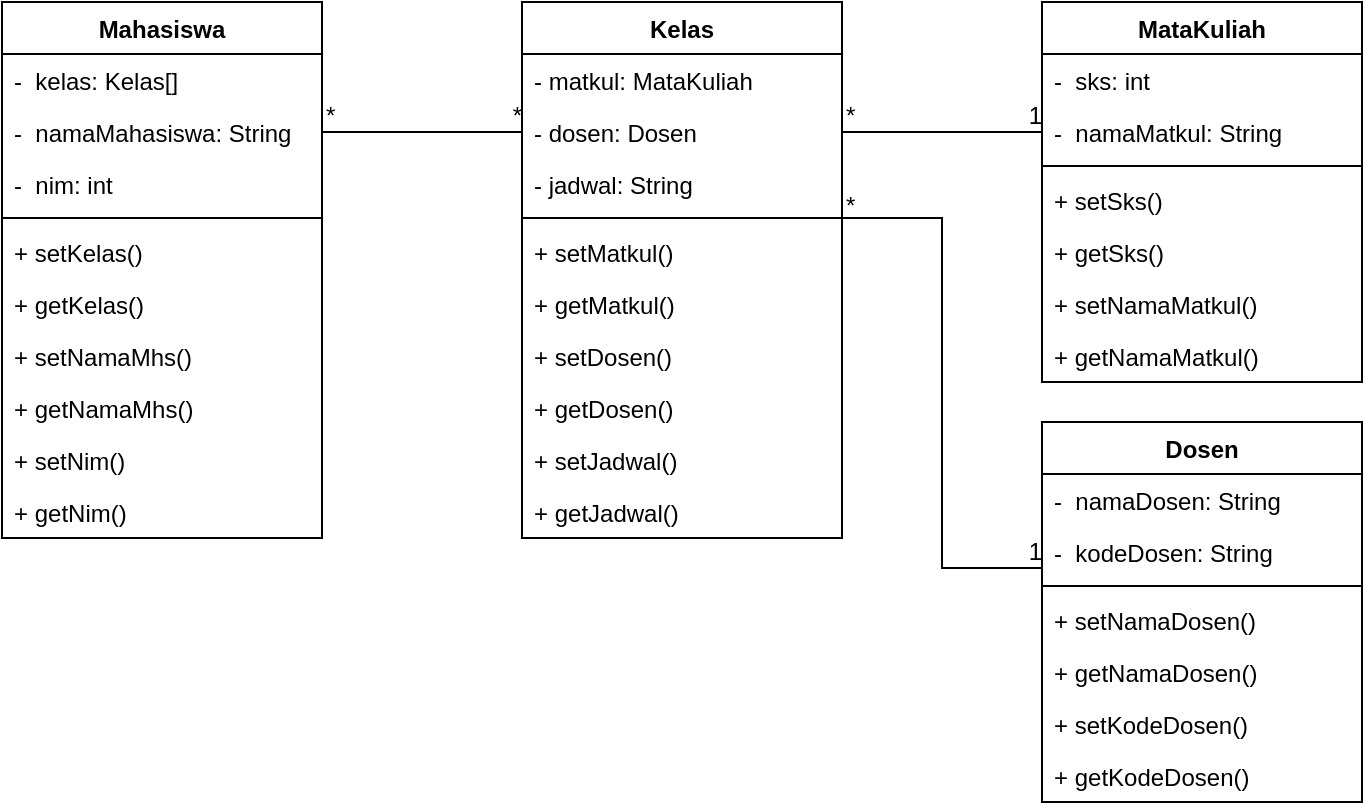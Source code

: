 <mxfile version="17.0.0" type="github">
  <diagram id="q_YGxcUKB4eI_4HNcxIU" name="Page-1">
    <mxGraphModel dx="938" dy="1715" grid="1" gridSize="10" guides="1" tooltips="1" connect="1" arrows="1" fold="1" page="1" pageScale="1" pageWidth="827" pageHeight="1169" math="0" shadow="0">
      <root>
        <mxCell id="0" />
        <mxCell id="1" parent="0" />
        <mxCell id="uX7yx6uVUl5QJWO0qNwL-13" value="Kelas" style="swimlane;fontStyle=1;align=center;verticalAlign=top;childLayout=stackLayout;horizontal=1;startSize=26;horizontalStack=0;resizeParent=1;resizeParentMax=0;resizeLast=0;collapsible=1;marginBottom=0;" parent="1" vertex="1">
          <mxGeometry x="320" y="-170" width="160" height="268" as="geometry">
            <mxRectangle x="360" y="-170" width="60" height="26" as="alternateBounds" />
          </mxGeometry>
        </mxCell>
        <mxCell id="uX7yx6uVUl5QJWO0qNwL-14" value="- matkul: MataKuliah" style="text;strokeColor=none;fillColor=none;align=left;verticalAlign=top;spacingLeft=4;spacingRight=4;overflow=hidden;rotatable=0;points=[[0,0.5],[1,0.5]];portConstraint=eastwest;" parent="uX7yx6uVUl5QJWO0qNwL-13" vertex="1">
          <mxGeometry y="26" width="160" height="26" as="geometry" />
        </mxCell>
        <mxCell id="VtvG7n_8JiXKTqhoWVeN-12" value="- dosen: Dosen" style="text;strokeColor=none;fillColor=none;align=left;verticalAlign=top;spacingLeft=4;spacingRight=4;overflow=hidden;rotatable=0;points=[[0,0.5],[1,0.5]];portConstraint=eastwest;" vertex="1" parent="uX7yx6uVUl5QJWO0qNwL-13">
          <mxGeometry y="52" width="160" height="26" as="geometry" />
        </mxCell>
        <mxCell id="VtvG7n_8JiXKTqhoWVeN-13" value="- jadwal: String" style="text;strokeColor=none;fillColor=none;align=left;verticalAlign=top;spacingLeft=4;spacingRight=4;overflow=hidden;rotatable=0;points=[[0,0.5],[1,0.5]];portConstraint=eastwest;" vertex="1" parent="uX7yx6uVUl5QJWO0qNwL-13">
          <mxGeometry y="78" width="160" height="26" as="geometry" />
        </mxCell>
        <mxCell id="uX7yx6uVUl5QJWO0qNwL-15" value="" style="line;strokeWidth=1;fillColor=none;align=left;verticalAlign=middle;spacingTop=-1;spacingLeft=3;spacingRight=3;rotatable=0;labelPosition=right;points=[];portConstraint=eastwest;" parent="uX7yx6uVUl5QJWO0qNwL-13" vertex="1">
          <mxGeometry y="104" width="160" height="8" as="geometry" />
        </mxCell>
        <mxCell id="uX7yx6uVUl5QJWO0qNwL-16" value="+ setMatkul()" style="text;strokeColor=none;fillColor=none;align=left;verticalAlign=top;spacingLeft=4;spacingRight=4;overflow=hidden;rotatable=0;points=[[0,0.5],[1,0.5]];portConstraint=eastwest;" parent="uX7yx6uVUl5QJWO0qNwL-13" vertex="1">
          <mxGeometry y="112" width="160" height="26" as="geometry" />
        </mxCell>
        <mxCell id="VtvG7n_8JiXKTqhoWVeN-15" value="+ getMatkul()" style="text;strokeColor=none;fillColor=none;align=left;verticalAlign=top;spacingLeft=4;spacingRight=4;overflow=hidden;rotatable=0;points=[[0,0.5],[1,0.5]];portConstraint=eastwest;" vertex="1" parent="uX7yx6uVUl5QJWO0qNwL-13">
          <mxGeometry y="138" width="160" height="26" as="geometry" />
        </mxCell>
        <mxCell id="VtvG7n_8JiXKTqhoWVeN-16" value="+ setDosen()" style="text;strokeColor=none;fillColor=none;align=left;verticalAlign=top;spacingLeft=4;spacingRight=4;overflow=hidden;rotatable=0;points=[[0,0.5],[1,0.5]];portConstraint=eastwest;" vertex="1" parent="uX7yx6uVUl5QJWO0qNwL-13">
          <mxGeometry y="164" width="160" height="26" as="geometry" />
        </mxCell>
        <mxCell id="VtvG7n_8JiXKTqhoWVeN-17" value="+ getDosen()" style="text;strokeColor=none;fillColor=none;align=left;verticalAlign=top;spacingLeft=4;spacingRight=4;overflow=hidden;rotatable=0;points=[[0,0.5],[1,0.5]];portConstraint=eastwest;" vertex="1" parent="uX7yx6uVUl5QJWO0qNwL-13">
          <mxGeometry y="190" width="160" height="26" as="geometry" />
        </mxCell>
        <mxCell id="VtvG7n_8JiXKTqhoWVeN-18" value="+ setJadwal()" style="text;strokeColor=none;fillColor=none;align=left;verticalAlign=top;spacingLeft=4;spacingRight=4;overflow=hidden;rotatable=0;points=[[0,0.5],[1,0.5]];portConstraint=eastwest;" vertex="1" parent="uX7yx6uVUl5QJWO0qNwL-13">
          <mxGeometry y="216" width="160" height="26" as="geometry" />
        </mxCell>
        <mxCell id="VtvG7n_8JiXKTqhoWVeN-19" value="+ getJadwal()" style="text;strokeColor=none;fillColor=none;align=left;verticalAlign=top;spacingLeft=4;spacingRight=4;overflow=hidden;rotatable=0;points=[[0,0.5],[1,0.5]];portConstraint=eastwest;" vertex="1" parent="uX7yx6uVUl5QJWO0qNwL-13">
          <mxGeometry y="242" width="160" height="26" as="geometry" />
        </mxCell>
        <mxCell id="uX7yx6uVUl5QJWO0qNwL-17" value="MataKuliah" style="swimlane;fontStyle=1;align=center;verticalAlign=top;childLayout=stackLayout;horizontal=1;startSize=26;horizontalStack=0;resizeParent=1;resizeParentMax=0;resizeLast=0;collapsible=1;marginBottom=0;" parent="1" vertex="1">
          <mxGeometry x="580" y="-170" width="160" height="190" as="geometry">
            <mxRectangle x="550" y="-170" width="100" height="26" as="alternateBounds" />
          </mxGeometry>
        </mxCell>
        <mxCell id="VtvG7n_8JiXKTqhoWVeN-3" value="-  sks: int" style="text;strokeColor=none;fillColor=none;align=left;verticalAlign=top;spacingLeft=4;spacingRight=4;overflow=hidden;rotatable=0;points=[[0,0.5],[1,0.5]];portConstraint=eastwest;" vertex="1" parent="uX7yx6uVUl5QJWO0qNwL-17">
          <mxGeometry y="26" width="160" height="26" as="geometry" />
        </mxCell>
        <mxCell id="VtvG7n_8JiXKTqhoWVeN-4" value="-  namaMatkul: String" style="text;strokeColor=none;fillColor=none;align=left;verticalAlign=top;spacingLeft=4;spacingRight=4;overflow=hidden;rotatable=0;points=[[0,0.5],[1,0.5]];portConstraint=eastwest;" vertex="1" parent="uX7yx6uVUl5QJWO0qNwL-17">
          <mxGeometry y="52" width="160" height="26" as="geometry" />
        </mxCell>
        <mxCell id="uX7yx6uVUl5QJWO0qNwL-19" value="" style="line;strokeWidth=1;fillColor=none;align=left;verticalAlign=middle;spacingTop=-1;spacingLeft=3;spacingRight=3;rotatable=0;labelPosition=right;points=[];portConstraint=eastwest;" parent="uX7yx6uVUl5QJWO0qNwL-17" vertex="1">
          <mxGeometry y="78" width="160" height="8" as="geometry" />
        </mxCell>
        <mxCell id="uX7yx6uVUl5QJWO0qNwL-20" value="+ setSks()&#xa;" style="text;strokeColor=none;fillColor=none;align=left;verticalAlign=top;spacingLeft=4;spacingRight=4;overflow=hidden;rotatable=0;points=[[0,0.5],[1,0.5]];portConstraint=eastwest;" parent="uX7yx6uVUl5QJWO0qNwL-17" vertex="1">
          <mxGeometry y="86" width="160" height="26" as="geometry" />
        </mxCell>
        <mxCell id="VtvG7n_8JiXKTqhoWVeN-11" value="+ getSks()&#xa;" style="text;strokeColor=none;fillColor=none;align=left;verticalAlign=top;spacingLeft=4;spacingRight=4;overflow=hidden;rotatable=0;points=[[0,0.5],[1,0.5]];portConstraint=eastwest;" vertex="1" parent="uX7yx6uVUl5QJWO0qNwL-17">
          <mxGeometry y="112" width="160" height="26" as="geometry" />
        </mxCell>
        <mxCell id="VtvG7n_8JiXKTqhoWVeN-27" value="+ setNamaMatkul()&#xa;" style="text;strokeColor=none;fillColor=none;align=left;verticalAlign=top;spacingLeft=4;spacingRight=4;overflow=hidden;rotatable=0;points=[[0,0.5],[1,0.5]];portConstraint=eastwest;" vertex="1" parent="uX7yx6uVUl5QJWO0qNwL-17">
          <mxGeometry y="138" width="160" height="26" as="geometry" />
        </mxCell>
        <mxCell id="VtvG7n_8JiXKTqhoWVeN-28" value="+ getNamaMatkul()&#xa;" style="text;strokeColor=none;fillColor=none;align=left;verticalAlign=top;spacingLeft=4;spacingRight=4;overflow=hidden;rotatable=0;points=[[0,0.5],[1,0.5]];portConstraint=eastwest;" vertex="1" parent="uX7yx6uVUl5QJWO0qNwL-17">
          <mxGeometry y="164" width="160" height="26" as="geometry" />
        </mxCell>
        <mxCell id="uX7yx6uVUl5QJWO0qNwL-21" value="Mahasiswa" style="swimlane;fontStyle=1;align=center;verticalAlign=top;childLayout=stackLayout;horizontal=1;startSize=26;horizontalStack=0;resizeParent=1;resizeParentMax=0;resizeLast=0;collapsible=1;marginBottom=0;" parent="1" vertex="1">
          <mxGeometry x="60" y="-170" width="160" height="268" as="geometry">
            <mxRectangle x="160" y="-170" width="100" height="26" as="alternateBounds" />
          </mxGeometry>
        </mxCell>
        <mxCell id="uX7yx6uVUl5QJWO0qNwL-22" value="-  kelas: Kelas[]" style="text;strokeColor=none;fillColor=none;align=left;verticalAlign=top;spacingLeft=4;spacingRight=4;overflow=hidden;rotatable=0;points=[[0,0.5],[1,0.5]];portConstraint=eastwest;" parent="uX7yx6uVUl5QJWO0qNwL-21" vertex="1">
          <mxGeometry y="26" width="160" height="26" as="geometry" />
        </mxCell>
        <mxCell id="VtvG7n_8JiXKTqhoWVeN-21" value="-  namaMahasiswa: String" style="text;strokeColor=none;fillColor=none;align=left;verticalAlign=top;spacingLeft=4;spacingRight=4;overflow=hidden;rotatable=0;points=[[0,0.5],[1,0.5]];portConstraint=eastwest;" vertex="1" parent="uX7yx6uVUl5QJWO0qNwL-21">
          <mxGeometry y="52" width="160" height="26" as="geometry" />
        </mxCell>
        <mxCell id="VtvG7n_8JiXKTqhoWVeN-22" value="-  nim: int" style="text;strokeColor=none;fillColor=none;align=left;verticalAlign=top;spacingLeft=4;spacingRight=4;overflow=hidden;rotatable=0;points=[[0,0.5],[1,0.5]];portConstraint=eastwest;" vertex="1" parent="uX7yx6uVUl5QJWO0qNwL-21">
          <mxGeometry y="78" width="160" height="26" as="geometry" />
        </mxCell>
        <mxCell id="uX7yx6uVUl5QJWO0qNwL-23" value="" style="line;strokeWidth=1;fillColor=none;align=left;verticalAlign=middle;spacingTop=-1;spacingLeft=3;spacingRight=3;rotatable=0;labelPosition=right;points=[];portConstraint=eastwest;" parent="uX7yx6uVUl5QJWO0qNwL-21" vertex="1">
          <mxGeometry y="104" width="160" height="8" as="geometry" />
        </mxCell>
        <mxCell id="uX7yx6uVUl5QJWO0qNwL-24" value="+ setKelas()" style="text;strokeColor=none;fillColor=none;align=left;verticalAlign=top;spacingLeft=4;spacingRight=4;overflow=hidden;rotatable=0;points=[[0,0.5],[1,0.5]];portConstraint=eastwest;" parent="uX7yx6uVUl5QJWO0qNwL-21" vertex="1">
          <mxGeometry y="112" width="160" height="26" as="geometry" />
        </mxCell>
        <mxCell id="VtvG7n_8JiXKTqhoWVeN-20" value="+ getKelas()" style="text;strokeColor=none;fillColor=none;align=left;verticalAlign=top;spacingLeft=4;spacingRight=4;overflow=hidden;rotatable=0;points=[[0,0.5],[1,0.5]];portConstraint=eastwest;" vertex="1" parent="uX7yx6uVUl5QJWO0qNwL-21">
          <mxGeometry y="138" width="160" height="26" as="geometry" />
        </mxCell>
        <mxCell id="VtvG7n_8JiXKTqhoWVeN-23" value="+ setNamaMhs()" style="text;strokeColor=none;fillColor=none;align=left;verticalAlign=top;spacingLeft=4;spacingRight=4;overflow=hidden;rotatable=0;points=[[0,0.5],[1,0.5]];portConstraint=eastwest;" vertex="1" parent="uX7yx6uVUl5QJWO0qNwL-21">
          <mxGeometry y="164" width="160" height="26" as="geometry" />
        </mxCell>
        <mxCell id="VtvG7n_8JiXKTqhoWVeN-24" value="+ getNamaMhs()" style="text;strokeColor=none;fillColor=none;align=left;verticalAlign=top;spacingLeft=4;spacingRight=4;overflow=hidden;rotatable=0;points=[[0,0.5],[1,0.5]];portConstraint=eastwest;" vertex="1" parent="uX7yx6uVUl5QJWO0qNwL-21">
          <mxGeometry y="190" width="160" height="26" as="geometry" />
        </mxCell>
        <mxCell id="VtvG7n_8JiXKTqhoWVeN-25" value="+ setNim()" style="text;strokeColor=none;fillColor=none;align=left;verticalAlign=top;spacingLeft=4;spacingRight=4;overflow=hidden;rotatable=0;points=[[0,0.5],[1,0.5]];portConstraint=eastwest;" vertex="1" parent="uX7yx6uVUl5QJWO0qNwL-21">
          <mxGeometry y="216" width="160" height="26" as="geometry" />
        </mxCell>
        <mxCell id="VtvG7n_8JiXKTqhoWVeN-26" value="+ getNim()" style="text;strokeColor=none;fillColor=none;align=left;verticalAlign=top;spacingLeft=4;spacingRight=4;overflow=hidden;rotatable=0;points=[[0,0.5],[1,0.5]];portConstraint=eastwest;" vertex="1" parent="uX7yx6uVUl5QJWO0qNwL-21">
          <mxGeometry y="242" width="160" height="26" as="geometry" />
        </mxCell>
        <mxCell id="uX7yx6uVUl5QJWO0qNwL-26" value="Dosen" style="swimlane;fontStyle=1;align=center;verticalAlign=top;childLayout=stackLayout;horizontal=1;startSize=26;horizontalStack=0;resizeParent=1;resizeParentMax=0;resizeLast=0;collapsible=1;marginBottom=0;" parent="1" vertex="1">
          <mxGeometry x="580" y="40" width="160" height="190" as="geometry" />
        </mxCell>
        <mxCell id="VtvG7n_8JiXKTqhoWVeN-1" value="-  namaDosen: String" style="text;strokeColor=none;fillColor=none;align=left;verticalAlign=top;spacingLeft=4;spacingRight=4;overflow=hidden;rotatable=0;points=[[0,0.5],[1,0.5]];portConstraint=eastwest;" vertex="1" parent="uX7yx6uVUl5QJWO0qNwL-26">
          <mxGeometry y="26" width="160" height="26" as="geometry" />
        </mxCell>
        <mxCell id="VtvG7n_8JiXKTqhoWVeN-2" value="-  kodeDosen: String" style="text;strokeColor=none;fillColor=none;align=left;verticalAlign=top;spacingLeft=4;spacingRight=4;overflow=hidden;rotatable=0;points=[[0,0.5],[1,0.5]];portConstraint=eastwest;" vertex="1" parent="uX7yx6uVUl5QJWO0qNwL-26">
          <mxGeometry y="52" width="160" height="26" as="geometry" />
        </mxCell>
        <mxCell id="uX7yx6uVUl5QJWO0qNwL-28" value="" style="line;strokeWidth=1;fillColor=none;align=left;verticalAlign=middle;spacingTop=-1;spacingLeft=3;spacingRight=3;rotatable=0;labelPosition=right;points=[];portConstraint=eastwest;" parent="uX7yx6uVUl5QJWO0qNwL-26" vertex="1">
          <mxGeometry y="78" width="160" height="8" as="geometry" />
        </mxCell>
        <mxCell id="uX7yx6uVUl5QJWO0qNwL-29" value="+ setNamaDosen()" style="text;strokeColor=none;fillColor=none;align=left;verticalAlign=top;spacingLeft=4;spacingRight=4;overflow=hidden;rotatable=0;points=[[0,0.5],[1,0.5]];portConstraint=eastwest;" parent="uX7yx6uVUl5QJWO0qNwL-26" vertex="1">
          <mxGeometry y="86" width="160" height="26" as="geometry" />
        </mxCell>
        <mxCell id="VtvG7n_8JiXKTqhoWVeN-14" value="+ getNamaDosen()" style="text;strokeColor=none;fillColor=none;align=left;verticalAlign=top;spacingLeft=4;spacingRight=4;overflow=hidden;rotatable=0;points=[[0,0.5],[1,0.5]];portConstraint=eastwest;" vertex="1" parent="uX7yx6uVUl5QJWO0qNwL-26">
          <mxGeometry y="112" width="160" height="26" as="geometry" />
        </mxCell>
        <mxCell id="VtvG7n_8JiXKTqhoWVeN-29" value="+ setKodeDosen()" style="text;strokeColor=none;fillColor=none;align=left;verticalAlign=top;spacingLeft=4;spacingRight=4;overflow=hidden;rotatable=0;points=[[0,0.5],[1,0.5]];portConstraint=eastwest;" vertex="1" parent="uX7yx6uVUl5QJWO0qNwL-26">
          <mxGeometry y="138" width="160" height="26" as="geometry" />
        </mxCell>
        <mxCell id="VtvG7n_8JiXKTqhoWVeN-30" value="+ getKodeDosen()" style="text;strokeColor=none;fillColor=none;align=left;verticalAlign=top;spacingLeft=4;spacingRight=4;overflow=hidden;rotatable=0;points=[[0,0.5],[1,0.5]];portConstraint=eastwest;" vertex="1" parent="uX7yx6uVUl5QJWO0qNwL-26">
          <mxGeometry y="164" width="160" height="26" as="geometry" />
        </mxCell>
        <mxCell id="VtvG7n_8JiXKTqhoWVeN-32" value="" style="endArrow=none;html=1;rounded=0;exitX=1;exitY=0.5;exitDx=0;exitDy=0;entryX=0;entryY=0.5;entryDx=0;entryDy=0;" edge="1" parent="1" source="VtvG7n_8JiXKTqhoWVeN-21" target="VtvG7n_8JiXKTqhoWVeN-12">
          <mxGeometry relative="1" as="geometry">
            <mxPoint x="260" y="-120" as="sourcePoint" />
            <mxPoint x="420" y="-120" as="targetPoint" />
          </mxGeometry>
        </mxCell>
        <mxCell id="VtvG7n_8JiXKTqhoWVeN-33" value="*" style="resizable=0;html=1;align=left;verticalAlign=bottom;" connectable="0" vertex="1" parent="VtvG7n_8JiXKTqhoWVeN-32">
          <mxGeometry x="-1" relative="1" as="geometry" />
        </mxCell>
        <mxCell id="VtvG7n_8JiXKTqhoWVeN-34" value="*" style="resizable=0;html=1;align=right;verticalAlign=bottom;" connectable="0" vertex="1" parent="VtvG7n_8JiXKTqhoWVeN-32">
          <mxGeometry x="1" relative="1" as="geometry" />
        </mxCell>
        <mxCell id="VtvG7n_8JiXKTqhoWVeN-35" value="" style="endArrow=none;html=1;rounded=0;exitX=1;exitY=0.5;exitDx=0;exitDy=0;entryX=0;entryY=0.5;entryDx=0;entryDy=0;" edge="1" parent="1" source="VtvG7n_8JiXKTqhoWVeN-12" target="VtvG7n_8JiXKTqhoWVeN-4">
          <mxGeometry relative="1" as="geometry">
            <mxPoint x="510" as="sourcePoint" />
            <mxPoint x="670" as="targetPoint" />
          </mxGeometry>
        </mxCell>
        <mxCell id="VtvG7n_8JiXKTqhoWVeN-36" value="*" style="resizable=0;html=1;align=left;verticalAlign=bottom;" connectable="0" vertex="1" parent="VtvG7n_8JiXKTqhoWVeN-35">
          <mxGeometry x="-1" relative="1" as="geometry" />
        </mxCell>
        <mxCell id="VtvG7n_8JiXKTqhoWVeN-37" value="1" style="resizable=0;html=1;align=right;verticalAlign=bottom;" connectable="0" vertex="1" parent="VtvG7n_8JiXKTqhoWVeN-35">
          <mxGeometry x="1" relative="1" as="geometry" />
        </mxCell>
        <mxCell id="VtvG7n_8JiXKTqhoWVeN-38" value="" style="endArrow=none;html=1;rounded=0;exitX=1;exitY=0.5;exitDx=0;exitDy=0;entryX=0;entryY=0.5;entryDx=0;entryDy=0;edgeStyle=orthogonalEdgeStyle;" edge="1" parent="1">
          <mxGeometry relative="1" as="geometry">
            <mxPoint x="480" y="-97" as="sourcePoint" />
            <mxPoint x="580" y="113" as="targetPoint" />
            <Array as="points">
              <mxPoint x="480" y="-62" />
              <mxPoint x="530" y="-62" />
              <mxPoint x="530" y="113" />
            </Array>
          </mxGeometry>
        </mxCell>
        <mxCell id="VtvG7n_8JiXKTqhoWVeN-39" value="*" style="resizable=0;html=1;align=left;verticalAlign=bottom;" connectable="0" vertex="1" parent="VtvG7n_8JiXKTqhoWVeN-38">
          <mxGeometry x="-1" relative="1" as="geometry">
            <mxPoint y="37" as="offset" />
          </mxGeometry>
        </mxCell>
        <mxCell id="VtvG7n_8JiXKTqhoWVeN-40" value="1" style="resizable=0;html=1;align=right;verticalAlign=bottom;" connectable="0" vertex="1" parent="VtvG7n_8JiXKTqhoWVeN-38">
          <mxGeometry x="1" relative="1" as="geometry" />
        </mxCell>
      </root>
    </mxGraphModel>
  </diagram>
</mxfile>
